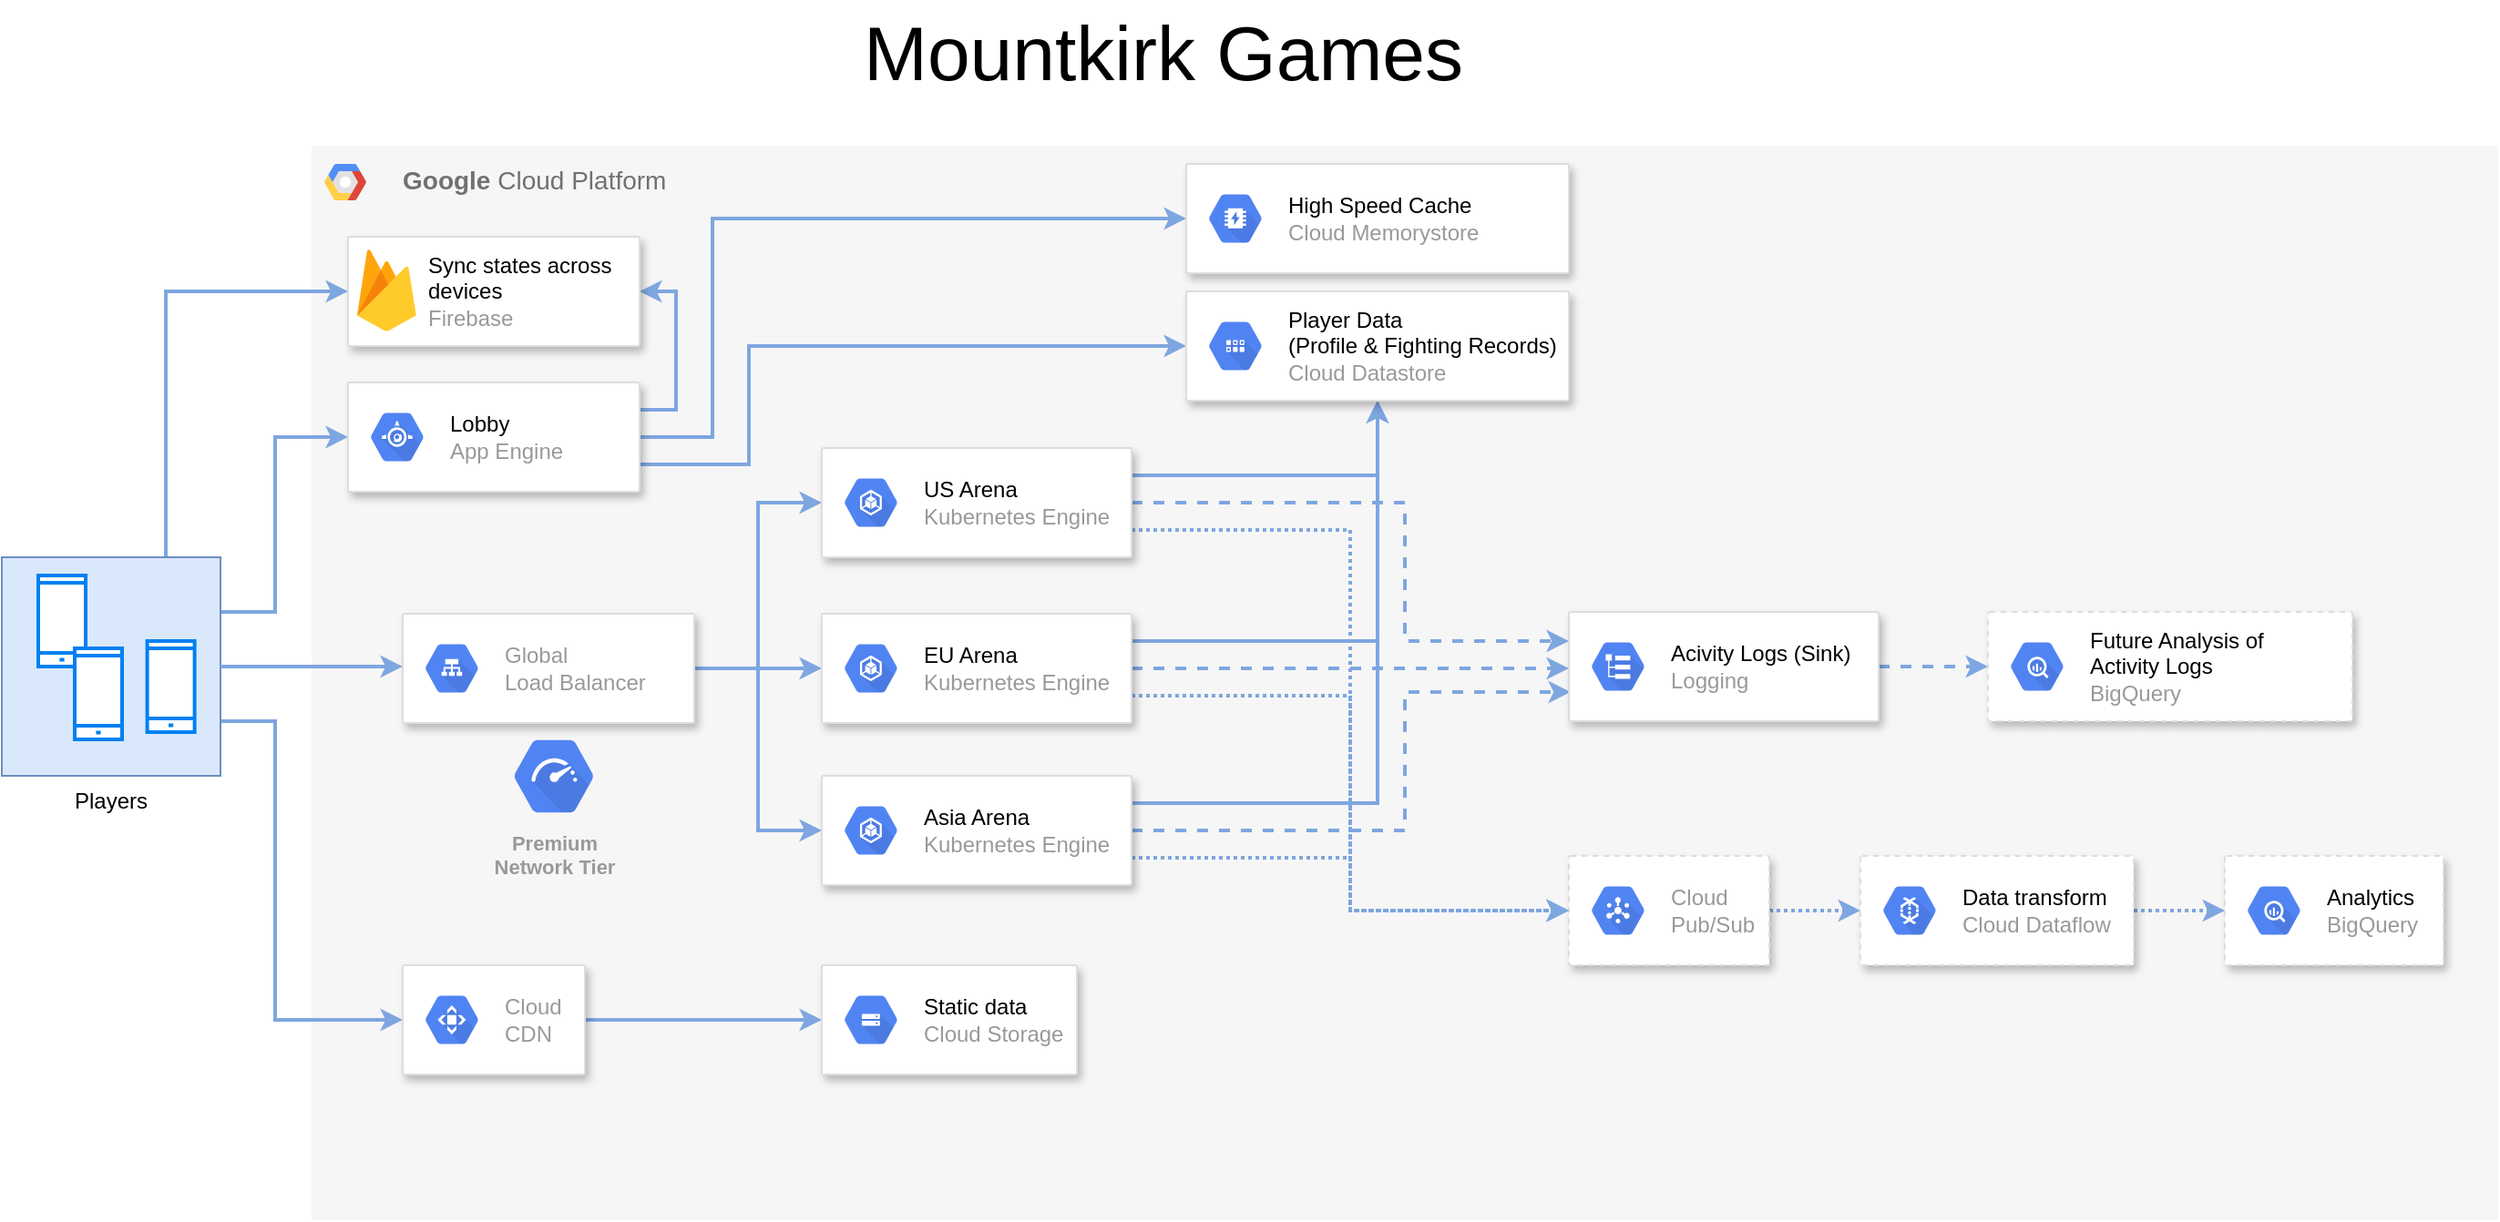 <mxfile version="13.0.3" type="device"><diagram id="09PGeMUcPA8JDairKHZy" name="Page-1"><mxGraphModel dx="1872" dy="1691" grid="1" gridSize="10" guides="1" tooltips="1" connect="1" arrows="1" fold="1" page="1" pageScale="1" pageWidth="850" pageHeight="1100" math="0" shadow="0"><root><mxCell id="0"/><mxCell id="1" parent="0"/><mxCell id="hxmkWmiVELj4sI1gPTGd-10" value="&lt;b&gt;Google &lt;/b&gt;Cloud Platform" style="fillColor=#F6F6F6;strokeColor=none;shadow=0;gradientColor=none;fontSize=14;align=left;spacing=10;fontColor=#717171;9E9E9E;verticalAlign=top;spacingTop=-4;fontStyle=0;spacingLeft=40;html=1;" parent="1" vertex="1"><mxGeometry x="140" y="10" width="1200" height="590" as="geometry"/></mxCell><mxCell id="HwTKx2SFdz0rqtkKsFQM-32" style="edgeStyle=orthogonalEdgeStyle;rounded=0;orthogonalLoop=1;jettySize=auto;html=1;exitX=0.75;exitY=0;exitDx=0;exitDy=0;strokeColor=#7EA6E0;strokeWidth=2;entryX=0;entryY=0.5;entryDx=0;entryDy=0;" edge="1" parent="1" source="HwTKx2SFdz0rqtkKsFQM-22" target="HwTKx2SFdz0rqtkKsFQM-53"><mxGeometry relative="1" as="geometry"><mxPoint x="90" y="80" as="targetPoint"/><Array as="points"><mxPoint x="60" y="90"/></Array></mxGeometry></mxCell><mxCell id="HwTKx2SFdz0rqtkKsFQM-36" style="edgeStyle=orthogonalEdgeStyle;rounded=0;orthogonalLoop=1;jettySize=auto;html=1;exitX=1;exitY=0.25;exitDx=0;exitDy=0;entryX=0;entryY=0.5;entryDx=0;entryDy=0;strokeColor=#7EA6E0;strokeWidth=2;" edge="1" parent="1" source="HwTKx2SFdz0rqtkKsFQM-22" target="HwTKx2SFdz0rqtkKsFQM-33"><mxGeometry relative="1" as="geometry"><Array as="points"><mxPoint x="120" y="266"/><mxPoint x="120" y="170"/></Array></mxGeometry></mxCell><mxCell id="HwTKx2SFdz0rqtkKsFQM-49" style="edgeStyle=orthogonalEdgeStyle;rounded=0;orthogonalLoop=1;jettySize=auto;html=1;exitX=1;exitY=0.75;exitDx=0;exitDy=0;entryX=0;entryY=0.5;entryDx=0;entryDy=0;strokeColor=#7EA6E0;strokeWidth=2;" edge="1" parent="1" source="HwTKx2SFdz0rqtkKsFQM-22" target="HwTKx2SFdz0rqtkKsFQM-47"><mxGeometry relative="1" as="geometry"><Array as="points"><mxPoint x="120" y="326"/><mxPoint x="120" y="490"/></Array></mxGeometry></mxCell><mxCell id="HwTKx2SFdz0rqtkKsFQM-22" value="Players" style="rounded=0;whiteSpace=wrap;html=1;labelPosition=center;verticalLabelPosition=bottom;align=center;verticalAlign=top;fillColor=#dae8fc;strokeColor=#6c8ebf;" vertex="1" parent="1"><mxGeometry x="-30" y="236" width="120" height="120" as="geometry"/></mxCell><mxCell id="HwTKx2SFdz0rqtkKsFQM-29" style="edgeStyle=orthogonalEdgeStyle;rounded=0;orthogonalLoop=1;jettySize=auto;html=1;exitX=1;exitY=0.5;exitDx=0;exitDy=0;entryX=0;entryY=0.5;entryDx=0;entryDy=0;strokeWidth=2;strokeColor=#7EA6E0;" edge="1" parent="1" source="hxmkWmiVELj4sI1gPTGd-5" target="HwTKx2SFdz0rqtkKsFQM-23"><mxGeometry relative="1" as="geometry"/></mxCell><mxCell id="HwTKx2SFdz0rqtkKsFQM-30" style="edgeStyle=orthogonalEdgeStyle;rounded=0;orthogonalLoop=1;jettySize=auto;html=1;exitX=1;exitY=0.5;exitDx=0;exitDy=0;entryX=0;entryY=0.5;entryDx=0;entryDy=0;strokeColor=#7EA6E0;strokeWidth=2;" edge="1" parent="1" source="hxmkWmiVELj4sI1gPTGd-5" target="HwTKx2SFdz0rqtkKsFQM-25"><mxGeometry relative="1" as="geometry"/></mxCell><mxCell id="HwTKx2SFdz0rqtkKsFQM-31" style="edgeStyle=orthogonalEdgeStyle;rounded=0;orthogonalLoop=1;jettySize=auto;html=1;exitX=1;exitY=0.5;exitDx=0;exitDy=0;entryX=0;entryY=0.5;entryDx=0;entryDy=0;strokeColor=#7EA6E0;strokeWidth=2;" edge="1" parent="1" source="hxmkWmiVELj4sI1gPTGd-5" target="HwTKx2SFdz0rqtkKsFQM-27"><mxGeometry relative="1" as="geometry"/></mxCell><mxCell id="hxmkWmiVELj4sI1gPTGd-5" value="" style="strokeColor=#dddddd;shadow=1;strokeWidth=1;rounded=1;absoluteArcSize=1;arcSize=2;" parent="1" vertex="1"><mxGeometry x="190" y="267" width="160" height="60" as="geometry"/></mxCell><mxCell id="hxmkWmiVELj4sI1gPTGd-6" value="Global&amp;nbsp;&lt;br&gt;Load Balancer" style="dashed=0;connectable=0;html=1;fillColor=#5184F3;strokeColor=none;shape=mxgraph.gcp2.hexIcon;prIcon=cloud_load_balancing;part=1;labelPosition=right;verticalLabelPosition=middle;align=left;verticalAlign=middle;spacingLeft=5;fontColor=#999999;fontSize=12;" parent="hxmkWmiVELj4sI1gPTGd-5" vertex="1"><mxGeometry y="0.5" width="44" height="39" relative="1" as="geometry"><mxPoint x="5" y="-19.5" as="offset"/></mxGeometry></mxCell><mxCell id="hxmkWmiVELj4sI1gPTGd-21" style="rounded=0;orthogonalLoop=1;jettySize=auto;html=1;strokeWidth=2;strokeColor=#7EA6E0;edgeStyle=orthogonalEdgeStyle;exitX=1;exitY=0.5;exitDx=0;exitDy=0;" parent="1" source="HwTKx2SFdz0rqtkKsFQM-22" edge="1"><mxGeometry relative="1" as="geometry"><mxPoint x="85.6" y="176.908" as="sourcePoint"/><mxPoint x="190" y="296" as="targetPoint"/><Array as="points"><mxPoint x="90" y="296"/></Array></mxGeometry></mxCell><mxCell id="hxmkWmiVELj4sI1gPTGd-53" style="edgeStyle=orthogonalEdgeStyle;rounded=0;orthogonalLoop=1;jettySize=auto;html=1;exitX=1;exitY=0.5;exitDx=0;exitDy=0;entryX=0;entryY=0.5;entryDx=0;entryDy=0;strokeColor=#7EA6E0;strokeWidth=2;dashed=1;dashPattern=1 1;" parent="1" source="hxmkWmiVELj4sI1gPTGd-37" target="hxmkWmiVELj4sI1gPTGd-39" edge="1"><mxGeometry relative="1" as="geometry"/></mxCell><mxCell id="hxmkWmiVELj4sI1gPTGd-37" value="" style="strokeColor=#dddddd;shadow=1;strokeWidth=1;rounded=1;absoluteArcSize=1;arcSize=2;dashed=1;fillColor=#ffffff;" parent="1" vertex="1"><mxGeometry x="830" y="400" width="110" height="60" as="geometry"/></mxCell><mxCell id="hxmkWmiVELj4sI1gPTGd-38" value="Cloud&#10;Pub/Sub" style="dashed=0;connectable=0;html=1;fillColor=#5184F3;strokeColor=none;shape=mxgraph.gcp2.hexIcon;prIcon=cloud_pubsub;part=1;labelPosition=right;verticalLabelPosition=middle;align=left;verticalAlign=middle;spacingLeft=5;fontColor=#999999;fontSize=12;" parent="hxmkWmiVELj4sI1gPTGd-37" vertex="1"><mxGeometry y="0.5" width="44" height="39" relative="1" as="geometry"><mxPoint x="5" y="-19.5" as="offset"/></mxGeometry></mxCell><mxCell id="hxmkWmiVELj4sI1gPTGd-54" style="edgeStyle=orthogonalEdgeStyle;rounded=0;orthogonalLoop=1;jettySize=auto;html=1;exitX=1;exitY=0.5;exitDx=0;exitDy=0;entryX=0;entryY=0.5;entryDx=0;entryDy=0;strokeColor=#7EA6E0;strokeWidth=2;dashed=1;dashPattern=1 1;" parent="1" source="hxmkWmiVELj4sI1gPTGd-39" target="hxmkWmiVELj4sI1gPTGd-41" edge="1"><mxGeometry relative="1" as="geometry"/></mxCell><mxCell id="hxmkWmiVELj4sI1gPTGd-39" value="" style="strokeColor=#dddddd;shadow=1;strokeWidth=1;rounded=1;absoluteArcSize=1;arcSize=2;dashed=1;fillColor=#ffffff;" parent="1" vertex="1"><mxGeometry x="990" y="400" width="150" height="60" as="geometry"/></mxCell><mxCell id="hxmkWmiVELj4sI1gPTGd-40" value="&lt;font color=&quot;#000000&quot;&gt;Data transform&lt;/font&gt;&lt;br&gt;Cloud Dataflow" style="dashed=0;connectable=0;html=1;fillColor=#5184F3;strokeColor=none;shape=mxgraph.gcp2.hexIcon;prIcon=cloud_dataflow;part=1;labelPosition=right;verticalLabelPosition=middle;align=left;verticalAlign=middle;spacingLeft=5;fontColor=#999999;fontSize=12;" parent="hxmkWmiVELj4sI1gPTGd-39" vertex="1"><mxGeometry y="0.5" width="44" height="39" relative="1" as="geometry"><mxPoint x="5" y="-19.5" as="offset"/></mxGeometry></mxCell><mxCell id="hxmkWmiVELj4sI1gPTGd-11" value="" style="shape=mxgraph.gcp2.google_cloud_platform;fillColor=#F6F6F6;strokeColor=none;shadow=0;gradientColor=none;" parent="1" vertex="1"><mxGeometry width="23" height="20" relative="1" as="geometry"><mxPoint x="147" y="20" as="offset"/></mxGeometry></mxCell><mxCell id="hxmkWmiVELj4sI1gPTGd-28" value="Premium&#10;Network Tier" style="html=1;fillColor=#5184F3;strokeColor=none;verticalAlign=top;labelPosition=center;verticalLabelPosition=bottom;align=center;spacingTop=-6;fontSize=11;fontStyle=1;fontColor=#999999;shape=mxgraph.gcp2.hexIcon;prIcon=premium_network_tier;dashed=1;" parent="1" vertex="1"><mxGeometry x="240" y="327" width="66" height="58.5" as="geometry"/></mxCell><mxCell id="hxmkWmiVELj4sI1gPTGd-41" value="" style="strokeColor=#dddddd;shadow=1;strokeWidth=1;rounded=1;absoluteArcSize=1;arcSize=2;dashed=1;fillColor=#ffffff;" parent="1" vertex="1"><mxGeometry x="1190" y="400" width="120" height="60" as="geometry"/></mxCell><mxCell id="hxmkWmiVELj4sI1gPTGd-42" value="&lt;font color=&quot;#000000&quot;&gt;Analytics&lt;/font&gt;&lt;br&gt;BigQuery" style="dashed=0;connectable=0;html=1;fillColor=#5184F3;strokeColor=none;shape=mxgraph.gcp2.hexIcon;prIcon=bigquery;part=1;labelPosition=right;verticalLabelPosition=middle;align=left;verticalAlign=middle;spacingLeft=5;fontColor=#999999;fontSize=12;" parent="hxmkWmiVELj4sI1gPTGd-41" vertex="1"><mxGeometry y="0.5" width="44" height="39" relative="1" as="geometry"><mxPoint x="5" y="-19.5" as="offset"/></mxGeometry></mxCell><mxCell id="hxmkWmiVELj4sI1gPTGd-75" value="&lt;font style=&quot;font-size: 42px&quot;&gt;Mountkirk Games&lt;/font&gt;" style="text;html=1;strokeColor=none;fillColor=none;align=center;verticalAlign=middle;whiteSpace=wrap;rounded=0;dashed=1;" parent="1" vertex="1"><mxGeometry x="375" y="-70" width="465" height="60" as="geometry"/></mxCell><mxCell id="HwTKx2SFdz0rqtkKsFQM-1" value="" style="html=1;verticalLabelPosition=bottom;align=center;labelBackgroundColor=#ffffff;verticalAlign=top;strokeWidth=2;strokeColor=#0080F0;shadow=0;dashed=0;shape=mxgraph.ios7.icons.smartphone;" vertex="1" parent="1"><mxGeometry x="-10" y="246" width="26" height="50" as="geometry"/></mxCell><mxCell id="HwTKx2SFdz0rqtkKsFQM-2" value="" style="html=1;verticalLabelPosition=bottom;align=center;labelBackgroundColor=#ffffff;verticalAlign=top;strokeWidth=2;strokeColor=#0080F0;shadow=0;dashed=0;shape=mxgraph.ios7.icons.smartphone;" vertex="1" parent="1"><mxGeometry x="49.8" y="282" width="26" height="50" as="geometry"/></mxCell><mxCell id="HwTKx2SFdz0rqtkKsFQM-3" value="" style="html=1;verticalLabelPosition=bottom;align=center;labelBackgroundColor=#ffffff;verticalAlign=top;strokeWidth=2;strokeColor=#0080F0;shadow=0;dashed=0;shape=mxgraph.ios7.icons.smartphone;" vertex="1" parent="1"><mxGeometry x="10" y="286" width="26" height="50" as="geometry"/></mxCell><mxCell id="HwTKx2SFdz0rqtkKsFQM-44" style="edgeStyle=orthogonalEdgeStyle;rounded=0;orthogonalLoop=1;jettySize=auto;html=1;exitX=1;exitY=0.25;exitDx=0;exitDy=0;entryX=0.5;entryY=1;entryDx=0;entryDy=0;strokeColor=#7EA6E0;strokeWidth=2;" edge="1" parent="1" source="HwTKx2SFdz0rqtkKsFQM-23" target="HwTKx2SFdz0rqtkKsFQM-40"><mxGeometry relative="1" as="geometry"/></mxCell><mxCell id="HwTKx2SFdz0rqtkKsFQM-55" style="edgeStyle=orthogonalEdgeStyle;rounded=0;orthogonalLoop=1;jettySize=auto;html=1;exitX=1;exitY=0.5;exitDx=0;exitDy=0;entryX=0;entryY=0.25;entryDx=0;entryDy=0;strokeColor=#7EA6E0;strokeWidth=2;dashed=1;" edge="1" parent="1" source="HwTKx2SFdz0rqtkKsFQM-23"><mxGeometry relative="1" as="geometry"><mxPoint x="830" y="282" as="targetPoint"/><Array as="points"><mxPoint x="740" y="206"/><mxPoint x="740" y="282"/></Array></mxGeometry></mxCell><mxCell id="HwTKx2SFdz0rqtkKsFQM-59" style="edgeStyle=orthogonalEdgeStyle;rounded=0;orthogonalLoop=1;jettySize=auto;html=1;exitX=1;exitY=0.75;exitDx=0;exitDy=0;entryX=0;entryY=0.5;entryDx=0;entryDy=0;dashed=1;strokeColor=#7EA6E0;strokeWidth=2;dashPattern=1 1;" edge="1" parent="1" source="HwTKx2SFdz0rqtkKsFQM-23" target="hxmkWmiVELj4sI1gPTGd-37"><mxGeometry relative="1" as="geometry"/></mxCell><mxCell id="HwTKx2SFdz0rqtkKsFQM-23" value="" style="strokeColor=#dddddd;shadow=1;strokeWidth=1;rounded=1;absoluteArcSize=1;arcSize=2;" vertex="1" parent="1"><mxGeometry x="420" y="176" width="170" height="60" as="geometry"/></mxCell><mxCell id="HwTKx2SFdz0rqtkKsFQM-24" value="&lt;font color=&quot;#000000&quot;&gt;US Arena&lt;/font&gt;&lt;br&gt;Kubernetes Engine" style="dashed=0;connectable=0;html=1;fillColor=#5184F3;strokeColor=none;shape=mxgraph.gcp2.hexIcon;prIcon=container_engine;part=1;labelPosition=right;verticalLabelPosition=middle;align=left;verticalAlign=middle;spacingLeft=5;fontColor=#999999;fontSize=12;" vertex="1" parent="HwTKx2SFdz0rqtkKsFQM-23"><mxGeometry y="0.5" width="44" height="39" relative="1" as="geometry"><mxPoint x="5" y="-19.5" as="offset"/></mxGeometry></mxCell><mxCell id="HwTKx2SFdz0rqtkKsFQM-45" style="edgeStyle=orthogonalEdgeStyle;rounded=0;orthogonalLoop=1;jettySize=auto;html=1;exitX=1;exitY=0.25;exitDx=0;exitDy=0;entryX=0.5;entryY=1;entryDx=0;entryDy=0;strokeColor=#7EA6E0;strokeWidth=2;" edge="1" parent="1" source="HwTKx2SFdz0rqtkKsFQM-25" target="HwTKx2SFdz0rqtkKsFQM-40"><mxGeometry relative="1" as="geometry"/></mxCell><mxCell id="HwTKx2SFdz0rqtkKsFQM-56" style="edgeStyle=orthogonalEdgeStyle;rounded=0;orthogonalLoop=1;jettySize=auto;html=1;exitX=1;exitY=0.5;exitDx=0;exitDy=0;strokeColor=#7EA6E0;strokeWidth=2;dashed=1;entryX=0;entryY=0.5;entryDx=0;entryDy=0;" edge="1" parent="1" source="HwTKx2SFdz0rqtkKsFQM-25"><mxGeometry relative="1" as="geometry"><mxPoint x="830" y="297" as="targetPoint"/><Array as="points"><mxPoint x="790" y="297"/><mxPoint x="790" y="297"/></Array></mxGeometry></mxCell><mxCell id="HwTKx2SFdz0rqtkKsFQM-60" style="edgeStyle=orthogonalEdgeStyle;rounded=0;orthogonalLoop=1;jettySize=auto;html=1;exitX=1;exitY=0.75;exitDx=0;exitDy=0;entryX=0;entryY=0.5;entryDx=0;entryDy=0;dashed=1;dashPattern=1 1;strokeColor=#7EA6E0;strokeWidth=2;" edge="1" parent="1" source="HwTKx2SFdz0rqtkKsFQM-25" target="hxmkWmiVELj4sI1gPTGd-37"><mxGeometry relative="1" as="geometry"/></mxCell><mxCell id="HwTKx2SFdz0rqtkKsFQM-25" value="" style="strokeColor=#dddddd;shadow=1;strokeWidth=1;rounded=1;absoluteArcSize=1;arcSize=2;" vertex="1" parent="1"><mxGeometry x="420" y="267" width="170" height="60" as="geometry"/></mxCell><mxCell id="HwTKx2SFdz0rqtkKsFQM-26" value="&lt;font color=&quot;#000000&quot;&gt;EU Arena&lt;/font&gt;&lt;br&gt;Kubernetes Engine" style="dashed=0;connectable=0;html=1;fillColor=#5184F3;strokeColor=none;shape=mxgraph.gcp2.hexIcon;prIcon=container_engine;part=1;labelPosition=right;verticalLabelPosition=middle;align=left;verticalAlign=middle;spacingLeft=5;fontColor=#999999;fontSize=12;" vertex="1" parent="HwTKx2SFdz0rqtkKsFQM-25"><mxGeometry y="0.5" width="44" height="39" relative="1" as="geometry"><mxPoint x="5" y="-19.5" as="offset"/></mxGeometry></mxCell><mxCell id="HwTKx2SFdz0rqtkKsFQM-46" style="edgeStyle=orthogonalEdgeStyle;rounded=0;orthogonalLoop=1;jettySize=auto;html=1;exitX=1;exitY=0.25;exitDx=0;exitDy=0;entryX=0.5;entryY=1;entryDx=0;entryDy=0;strokeColor=#7EA6E0;strokeWidth=2;" edge="1" parent="1" source="HwTKx2SFdz0rqtkKsFQM-27" target="HwTKx2SFdz0rqtkKsFQM-40"><mxGeometry relative="1" as="geometry"/></mxCell><mxCell id="HwTKx2SFdz0rqtkKsFQM-58" style="edgeStyle=orthogonalEdgeStyle;rounded=0;orthogonalLoop=1;jettySize=auto;html=1;exitX=1;exitY=0.5;exitDx=0;exitDy=0;dashed=1;strokeColor=#7EA6E0;strokeWidth=2;" edge="1" parent="1" source="HwTKx2SFdz0rqtkKsFQM-27"><mxGeometry relative="1" as="geometry"><mxPoint x="831" y="310" as="targetPoint"/><Array as="points"><mxPoint x="740" y="386"/><mxPoint x="740" y="310"/><mxPoint x="831" y="310"/></Array></mxGeometry></mxCell><mxCell id="HwTKx2SFdz0rqtkKsFQM-61" style="edgeStyle=orthogonalEdgeStyle;rounded=0;orthogonalLoop=1;jettySize=auto;html=1;exitX=1;exitY=0.75;exitDx=0;exitDy=0;entryX=0;entryY=0.5;entryDx=0;entryDy=0;dashed=1;dashPattern=1 1;strokeColor=#7EA6E0;strokeWidth=2;" edge="1" parent="1" source="HwTKx2SFdz0rqtkKsFQM-27" target="hxmkWmiVELj4sI1gPTGd-37"><mxGeometry relative="1" as="geometry"/></mxCell><mxCell id="HwTKx2SFdz0rqtkKsFQM-27" value="" style="strokeColor=#dddddd;shadow=1;strokeWidth=1;rounded=1;absoluteArcSize=1;arcSize=2;" vertex="1" parent="1"><mxGeometry x="420" y="356" width="170" height="60" as="geometry"/></mxCell><mxCell id="HwTKx2SFdz0rqtkKsFQM-28" value="&lt;font color=&quot;#000000&quot;&gt;Asia Arena&lt;/font&gt;&lt;br&gt;Kubernetes Engine" style="dashed=0;connectable=0;html=1;fillColor=#5184F3;strokeColor=none;shape=mxgraph.gcp2.hexIcon;prIcon=container_engine;part=1;labelPosition=right;verticalLabelPosition=middle;align=left;verticalAlign=middle;spacingLeft=5;fontColor=#999999;fontSize=12;" vertex="1" parent="HwTKx2SFdz0rqtkKsFQM-27"><mxGeometry y="0.5" width="44" height="39" relative="1" as="geometry"><mxPoint x="5" y="-19.5" as="offset"/></mxGeometry></mxCell><mxCell id="HwTKx2SFdz0rqtkKsFQM-37" style="edgeStyle=orthogonalEdgeStyle;rounded=0;orthogonalLoop=1;jettySize=auto;html=1;exitX=1;exitY=0.25;exitDx=0;exitDy=0;strokeColor=#7EA6E0;strokeWidth=2;entryX=1;entryY=0.5;entryDx=0;entryDy=0;" edge="1" parent="1" source="HwTKx2SFdz0rqtkKsFQM-33" target="HwTKx2SFdz0rqtkKsFQM-53"><mxGeometry relative="1" as="geometry"><mxPoint x="360" y="-90" as="targetPoint"/></mxGeometry></mxCell><mxCell id="HwTKx2SFdz0rqtkKsFQM-42" style="edgeStyle=orthogonalEdgeStyle;rounded=0;orthogonalLoop=1;jettySize=auto;html=1;exitX=1;exitY=0.5;exitDx=0;exitDy=0;entryX=0;entryY=0.5;entryDx=0;entryDy=0;strokeColor=#7EA6E0;strokeWidth=2;" edge="1" parent="1" source="HwTKx2SFdz0rqtkKsFQM-33" target="HwTKx2SFdz0rqtkKsFQM-38"><mxGeometry relative="1" as="geometry"><Array as="points"><mxPoint x="360" y="170"/><mxPoint x="360" y="50"/></Array></mxGeometry></mxCell><mxCell id="HwTKx2SFdz0rqtkKsFQM-43" style="edgeStyle=orthogonalEdgeStyle;rounded=0;orthogonalLoop=1;jettySize=auto;html=1;exitX=1;exitY=0.75;exitDx=0;exitDy=0;entryX=0;entryY=0.5;entryDx=0;entryDy=0;strokeColor=#7EA6E0;strokeWidth=2;" edge="1" parent="1" source="HwTKx2SFdz0rqtkKsFQM-33" target="HwTKx2SFdz0rqtkKsFQM-40"><mxGeometry relative="1" as="geometry"><Array as="points"><mxPoint x="380" y="185"/><mxPoint x="380" y="120"/></Array></mxGeometry></mxCell><mxCell id="HwTKx2SFdz0rqtkKsFQM-33" value="" style="strokeColor=#dddddd;shadow=1;strokeWidth=1;rounded=1;absoluteArcSize=1;arcSize=2;" vertex="1" parent="1"><mxGeometry x="160" y="140" width="160" height="60" as="geometry"/></mxCell><mxCell id="HwTKx2SFdz0rqtkKsFQM-34" value="&lt;font color=&quot;#000000&quot;&gt;Lobby&lt;/font&gt;&lt;br&gt;App Engine" style="dashed=0;connectable=0;html=1;fillColor=#5184F3;strokeColor=none;shape=mxgraph.gcp2.hexIcon;prIcon=app_engine;part=1;labelPosition=right;verticalLabelPosition=middle;align=left;verticalAlign=middle;spacingLeft=5;fontColor=#999999;fontSize=12;" vertex="1" parent="HwTKx2SFdz0rqtkKsFQM-33"><mxGeometry y="0.5" width="44" height="39" relative="1" as="geometry"><mxPoint x="5" y="-19.5" as="offset"/></mxGeometry></mxCell><mxCell id="HwTKx2SFdz0rqtkKsFQM-38" value="" style="strokeColor=#dddddd;shadow=1;strokeWidth=1;rounded=1;absoluteArcSize=1;arcSize=2;" vertex="1" parent="1"><mxGeometry x="620" y="20" width="210" height="60" as="geometry"/></mxCell><mxCell id="HwTKx2SFdz0rqtkKsFQM-39" value="&lt;font color=&quot;#000000&quot;&gt;High Speed Cache&lt;/font&gt;&lt;br&gt;Cloud Memorystore" style="dashed=0;connectable=0;html=1;fillColor=#5184F3;strokeColor=none;shape=mxgraph.gcp2.hexIcon;prIcon=cloud_memorystore;part=1;labelPosition=right;verticalLabelPosition=middle;align=left;verticalAlign=middle;spacingLeft=5;fontColor=#999999;fontSize=12;" vertex="1" parent="HwTKx2SFdz0rqtkKsFQM-38"><mxGeometry y="0.5" width="44" height="39" relative="1" as="geometry"><mxPoint x="5" y="-19.5" as="offset"/></mxGeometry></mxCell><mxCell id="HwTKx2SFdz0rqtkKsFQM-40" value="" style="strokeColor=#dddddd;shadow=1;strokeWidth=1;rounded=1;absoluteArcSize=1;arcSize=2;" vertex="1" parent="1"><mxGeometry x="620" y="90" width="210" height="60" as="geometry"/></mxCell><mxCell id="HwTKx2SFdz0rqtkKsFQM-41" value="&lt;font color=&quot;#000000&quot;&gt;Player Data&lt;br&gt;(Profile &amp;amp; Fighting Records)&lt;/font&gt;&lt;br&gt;Cloud Datastore" style="dashed=0;connectable=0;html=1;fillColor=#5184F3;strokeColor=none;shape=mxgraph.gcp2.hexIcon;prIcon=cloud_datastore;part=1;labelPosition=right;verticalLabelPosition=middle;align=left;verticalAlign=middle;spacingLeft=5;fontColor=#999999;fontSize=12;" vertex="1" parent="HwTKx2SFdz0rqtkKsFQM-40"><mxGeometry y="0.5" width="44" height="39" relative="1" as="geometry"><mxPoint x="5" y="-19.5" as="offset"/></mxGeometry></mxCell><mxCell id="HwTKx2SFdz0rqtkKsFQM-52" style="edgeStyle=orthogonalEdgeStyle;rounded=0;orthogonalLoop=1;jettySize=auto;html=1;exitX=1;exitY=0.5;exitDx=0;exitDy=0;entryX=0;entryY=0.5;entryDx=0;entryDy=0;strokeColor=#7EA6E0;strokeWidth=2;" edge="1" parent="1" source="HwTKx2SFdz0rqtkKsFQM-47" target="HwTKx2SFdz0rqtkKsFQM-50"><mxGeometry relative="1" as="geometry"/></mxCell><mxCell id="HwTKx2SFdz0rqtkKsFQM-47" value="" style="strokeColor=#dddddd;shadow=1;strokeWidth=1;rounded=1;absoluteArcSize=1;arcSize=2;" vertex="1" parent="1"><mxGeometry x="190" y="460" width="100" height="60" as="geometry"/></mxCell><mxCell id="HwTKx2SFdz0rqtkKsFQM-48" value="Cloud &#10;CDN" style="dashed=0;connectable=0;html=1;fillColor=#5184F3;strokeColor=none;shape=mxgraph.gcp2.hexIcon;prIcon=cloud_cdn;part=1;labelPosition=right;verticalLabelPosition=middle;align=left;verticalAlign=middle;spacingLeft=5;fontColor=#999999;fontSize=12;" vertex="1" parent="HwTKx2SFdz0rqtkKsFQM-47"><mxGeometry y="0.5" width="44" height="39" relative="1" as="geometry"><mxPoint x="5" y="-19.5" as="offset"/></mxGeometry></mxCell><mxCell id="HwTKx2SFdz0rqtkKsFQM-50" value="" style="strokeColor=#dddddd;shadow=1;strokeWidth=1;rounded=1;absoluteArcSize=1;arcSize=2;" vertex="1" parent="1"><mxGeometry x="420" y="460" width="140" height="60" as="geometry"/></mxCell><mxCell id="HwTKx2SFdz0rqtkKsFQM-51" value="&lt;font color=&quot;#000000&quot;&gt;Static data&lt;/font&gt;&lt;br&gt;Cloud Storage" style="dashed=0;connectable=0;html=1;fillColor=#5184F3;strokeColor=none;shape=mxgraph.gcp2.hexIcon;prIcon=cloud_storage;part=1;labelPosition=right;verticalLabelPosition=middle;align=left;verticalAlign=middle;spacingLeft=5;fontColor=#999999;fontSize=12;" vertex="1" parent="HwTKx2SFdz0rqtkKsFQM-50"><mxGeometry y="0.5" width="44" height="39" relative="1" as="geometry"><mxPoint x="5" y="-19.5" as="offset"/></mxGeometry></mxCell><mxCell id="HwTKx2SFdz0rqtkKsFQM-53" value="" style="strokeColor=#dddddd;shadow=1;strokeWidth=1;rounded=1;absoluteArcSize=1;arcSize=2;" vertex="1" parent="1"><mxGeometry x="160" y="60" width="160" height="60" as="geometry"/></mxCell><mxCell id="HwTKx2SFdz0rqtkKsFQM-54" value="&lt;font color=&quot;#000000&quot;&gt;Sync states across&lt;br&gt;devices&lt;/font&gt;&lt;br&gt;Firebase" style="dashed=0;connectable=0;html=1;fillColor=#5184F3;strokeColor=none;shape=mxgraph.gcp2.firebase;part=1;labelPosition=right;verticalLabelPosition=middle;align=left;verticalAlign=middle;spacingLeft=5;fontColor=#999999;fontSize=12;" vertex="1" parent="HwTKx2SFdz0rqtkKsFQM-53"><mxGeometry width="32.4" height="45" relative="1" as="geometry"><mxPoint x="5" y="7" as="offset"/></mxGeometry></mxCell><mxCell id="HwTKx2SFdz0rqtkKsFQM-68" style="edgeStyle=orthogonalEdgeStyle;rounded=0;orthogonalLoop=1;jettySize=auto;html=1;exitX=1;exitY=0.5;exitDx=0;exitDy=0;entryX=0;entryY=0.5;entryDx=0;entryDy=0;dashed=1;strokeColor=#7EA6E0;strokeWidth=2;" edge="1" parent="1" source="HwTKx2SFdz0rqtkKsFQM-64" target="HwTKx2SFdz0rqtkKsFQM-66"><mxGeometry relative="1" as="geometry"/></mxCell><mxCell id="HwTKx2SFdz0rqtkKsFQM-64" value="" style="strokeColor=#dddddd;shadow=1;strokeWidth=1;rounded=1;absoluteArcSize=1;arcSize=2;" vertex="1" parent="1"><mxGeometry x="830" y="266" width="170" height="60" as="geometry"/></mxCell><mxCell id="HwTKx2SFdz0rqtkKsFQM-65" value="&lt;font color=&quot;#000000&quot;&gt;Acivity Logs (Sink)&lt;/font&gt;&lt;br&gt;Logging" style="dashed=0;connectable=0;html=1;fillColor=#5184F3;strokeColor=none;shape=mxgraph.gcp2.hexIcon;prIcon=logging;part=1;labelPosition=right;verticalLabelPosition=middle;align=left;verticalAlign=middle;spacingLeft=5;fontColor=#999999;fontSize=12;" vertex="1" parent="HwTKx2SFdz0rqtkKsFQM-64"><mxGeometry y="0.5" width="44" height="39" relative="1" as="geometry"><mxPoint x="5" y="-19.5" as="offset"/></mxGeometry></mxCell><mxCell id="HwTKx2SFdz0rqtkKsFQM-66" value="" style="strokeColor=#dddddd;shadow=1;strokeWidth=1;rounded=1;absoluteArcSize=1;arcSize=2;dashed=1;fillColor=#ffffff;" vertex="1" parent="1"><mxGeometry x="1060" y="266" width="200" height="60" as="geometry"/></mxCell><mxCell id="HwTKx2SFdz0rqtkKsFQM-67" value="&lt;font color=&quot;#000000&quot;&gt;Future Analysis of &lt;br&gt;Activity Logs&lt;/font&gt;&lt;br&gt;BigQuery" style="dashed=0;connectable=0;html=1;fillColor=#5184F3;strokeColor=none;shape=mxgraph.gcp2.hexIcon;prIcon=bigquery;part=1;labelPosition=right;verticalLabelPosition=middle;align=left;verticalAlign=middle;spacingLeft=5;fontColor=#999999;fontSize=12;" vertex="1" parent="HwTKx2SFdz0rqtkKsFQM-66"><mxGeometry y="0.5" width="44" height="39" relative="1" as="geometry"><mxPoint x="5" y="-19.5" as="offset"/></mxGeometry></mxCell></root></mxGraphModel></diagram></mxfile>